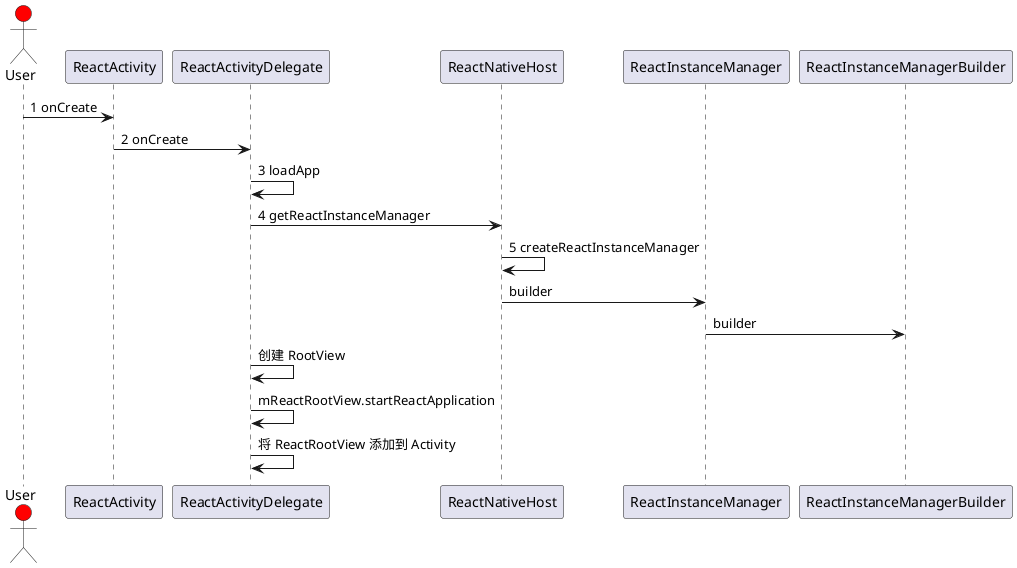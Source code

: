@startuml
actor User #red
User -> ReactActivity: 1 onCreate
ReactActivity -> ReactActivityDelegate: 2 onCreate
ReactActivityDelegate -> ReactActivityDelegate: 3 loadApp
ReactActivityDelegate -> ReactNativeHost: 4 getReactInstanceManager
ReactNativeHost -> ReactNativeHost: 5 createReactInstanceManager
ReactNativeHost -> ReactInstanceManager: builder
ReactInstanceManager -> ReactInstanceManagerBuilder: builder
ReactActivityDelegate -> ReactActivityDelegate: 创建 RootView
ReactActivityDelegate -> ReactActivityDelegate: mReactRootView.startReactApplication
ReactActivityDelegate -> ReactActivityDelegate: 将 ReactRootView 添加到 Activity


@enduml